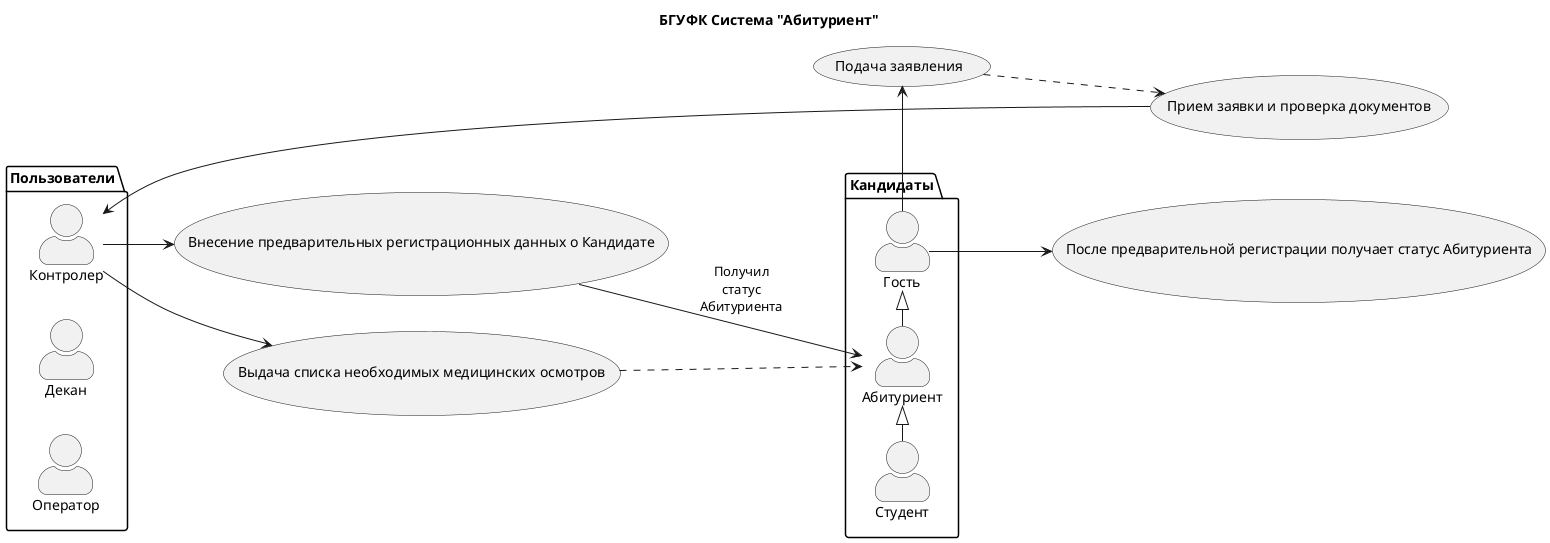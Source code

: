 @startuml
' https://plantuml.com/ru/
' https://plantuml.com/ru/use-case-diagram
' https://en.wikipedia.org/wiki/PlantUML
' https://deepu.js.org/svg-seq-diagram/Reference_Guide.pdf
' https://github.com/qjebbs/vscode-plantuml
' https://www.lucidchart.com/pages/ru/%D1%81%D1%85%D0%B5%D0%BC%D1%8B%D0%B1%D0%B0%D0%B7-%D0%B4%D0%B0%D0%BD%D0%BD%D1%8B%D1%85

title БГУФК Система "Абитуриент"

left to right direction

/' Change default actor style '/
skinparam actorStyle awesome    /' bust '/
' skinparam actorStyle Hollow     /' outline '/

package Кандидаты {
    actor "Гость"       as Unknown
    actor "Абитуриент"  as Candidate
    actor "Студент"     as Person
}

package Пользователи {
    actor "Контролер"   as Observer
    actor "Декан"       as Controller
    actor "Оператор"    as Executor
}

' package Разработчики {
'     actor "Разработчик" as Developer
' }

usecase "Подача заявления"                                              as fillInApplication
usecase "Прием заявки и проверка документов"                            as receiveGuestApplication
usecase "Выдача списка необходимых медицинских осмотров"                as issuingListMedicalExam
usecase "Внесение предварительных регистрационных данных о Кандидате"   as addPreRegistrationData
usecase "После предварительной регистрации получает статус Абитуриента" as getCandidateStatus
' usecase "Получил статус Абитуриента"                                  as receivedCandidateStatus
' usecase "" as 

/' INHERITANCE '/
Candidate -right-|>  Unknown
Person    -right-|>  Candidate


Unknown -> fillInApplication
Unknown --> getCandidateStatus

fillInApplication ..> receiveGuestApplication

receiveGuestApplication --> Observer

Observer --> addPreRegistrationData
Observer --> issuingListMedicalExam



addPreRegistrationData --> Candidate : Получил\nстатус\nАбитуриента



issuingListMedicalExam ..> Candidate

' Candidate --> 


@enduml